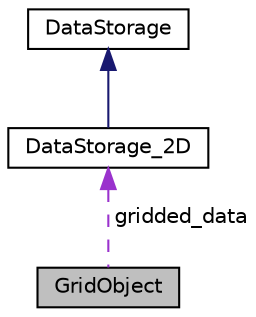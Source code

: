digraph "GridObject"
{
 // LATEX_PDF_SIZE
  edge [fontname="Helvetica",fontsize="10",labelfontname="Helvetica",labelfontsize="10"];
  node [fontname="Helvetica",fontsize="10",shape=record];
  Node1 [label="GridObject",height=0.2,width=0.4,color="black", fillcolor="grey75", style="filled", fontcolor="black",tooltip="A 2D Grid that can be used to store data."];
  Node2 -> Node1 [dir="back",color="darkorchid3",fontsize="10",style="dashed",label=" gridded_data" ];
  Node2 [label="DataStorage_2D",height=0.2,width=0.4,color="black", fillcolor="white", style="filled",URL="$class_data_storage__2_d.html",tooltip=" "];
  Node3 -> Node2 [dir="back",color="midnightblue",fontsize="10",style="solid"];
  Node3 [label="DataStorage",height=0.2,width=0.4,color="black", fillcolor="white", style="filled",URL="$class_data_storage.html",tooltip="DataStorage is the abstract interface for DataStorage objects used to store n-dimensional sets of dat..."];
}

